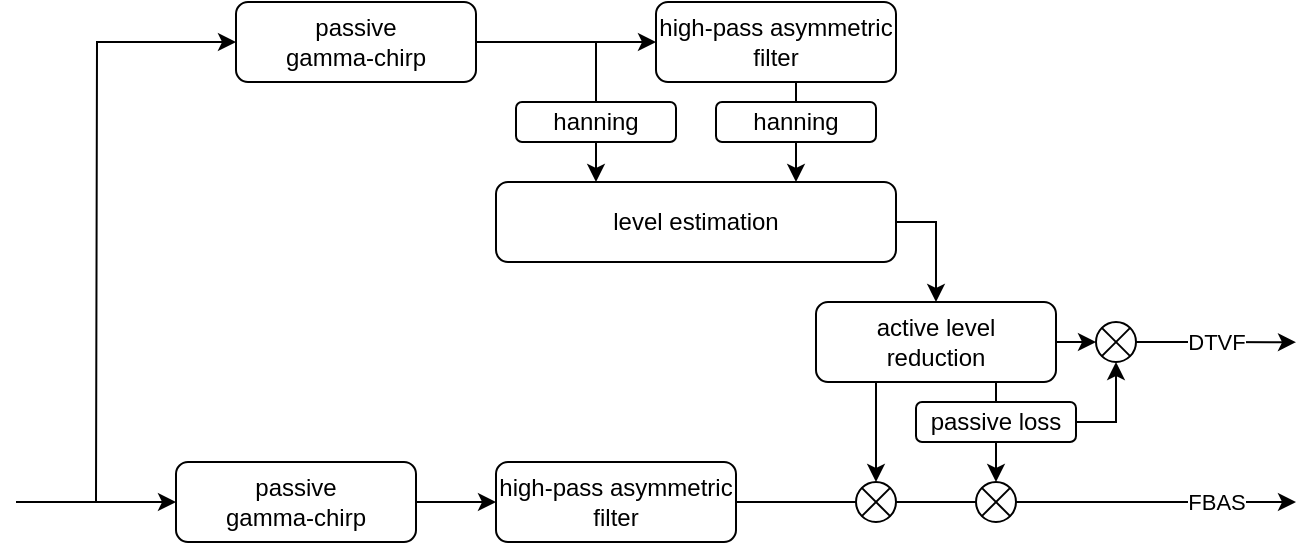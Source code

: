 <mxfile version="24.2.8" type="github">
  <diagram name="Seite-1" id="JyO19XCZA-VfbG-IncaB">
    <mxGraphModel dx="1195" dy="628" grid="1" gridSize="10" guides="1" tooltips="1" connect="1" arrows="1" fold="1" page="1" pageScale="1" pageWidth="827" pageHeight="1169" math="0" shadow="0">
      <root>
        <mxCell id="0" />
        <mxCell id="1" parent="0" />
        <mxCell id="rAtiAqs2E1KQbYrhvjge-1" style="edgeStyle=orthogonalEdgeStyle;rounded=0;orthogonalLoop=1;jettySize=auto;html=1;exitX=1;exitY=0.5;exitDx=0;exitDy=0;entryX=0;entryY=0.5;entryDx=0;entryDy=0;" edge="1" parent="1" source="rAtiAqs2E1KQbYrhvjge-3" target="rAtiAqs2E1KQbYrhvjge-5">
          <mxGeometry relative="1" as="geometry" />
        </mxCell>
        <mxCell id="rAtiAqs2E1KQbYrhvjge-2" style="edgeStyle=orthogonalEdgeStyle;rounded=0;orthogonalLoop=1;jettySize=auto;html=1;exitX=0;exitY=0.5;exitDx=0;exitDy=0;startArrow=classic;startFill=1;endArrow=none;endFill=0;" edge="1" parent="1" source="rAtiAqs2E1KQbYrhvjge-3">
          <mxGeometry relative="1" as="geometry">
            <mxPoint x="134" y="370" as="targetPoint" />
          </mxGeometry>
        </mxCell>
        <mxCell id="rAtiAqs2E1KQbYrhvjge-3" value="&lt;div&gt;passive&lt;/div&gt;&lt;div&gt;gamma-chirp&lt;br&gt;&lt;/div&gt;" style="rounded=1;whiteSpace=wrap;html=1;" vertex="1" parent="1">
          <mxGeometry x="204" y="120" width="120" height="40" as="geometry" />
        </mxCell>
        <mxCell id="rAtiAqs2E1KQbYrhvjge-4" style="edgeStyle=orthogonalEdgeStyle;rounded=0;orthogonalLoop=1;jettySize=auto;html=1;exitX=0.5;exitY=1;exitDx=0;exitDy=0;entryX=0.5;entryY=0;entryDx=0;entryDy=0;endArrow=none;endFill=0;" edge="1" parent="1" source="rAtiAqs2E1KQbYrhvjge-5" target="rAtiAqs2E1KQbYrhvjge-10">
          <mxGeometry relative="1" as="geometry" />
        </mxCell>
        <mxCell id="rAtiAqs2E1KQbYrhvjge-5" value="&lt;span class=&quot;fontstyle0&quot;&gt;high-pass asymmetric filter&lt;/span&gt;" style="rounded=1;whiteSpace=wrap;html=1;" vertex="1" parent="1">
          <mxGeometry x="414" y="120" width="120" height="40" as="geometry" />
        </mxCell>
        <mxCell id="rAtiAqs2E1KQbYrhvjge-6" style="edgeStyle=orthogonalEdgeStyle;rounded=0;orthogonalLoop=1;jettySize=auto;html=1;exitX=0.5;exitY=1;exitDx=0;exitDy=0;entryX=0.25;entryY=0;entryDx=0;entryDy=0;" edge="1" parent="1" source="rAtiAqs2E1KQbYrhvjge-8" target="rAtiAqs2E1KQbYrhvjge-12">
          <mxGeometry relative="1" as="geometry" />
        </mxCell>
        <mxCell id="rAtiAqs2E1KQbYrhvjge-7" style="edgeStyle=orthogonalEdgeStyle;rounded=0;orthogonalLoop=1;jettySize=auto;html=1;exitX=0.5;exitY=0;exitDx=0;exitDy=0;endArrow=none;endFill=0;" edge="1" parent="1" source="rAtiAqs2E1KQbYrhvjge-8">
          <mxGeometry relative="1" as="geometry">
            <mxPoint x="384" y="140" as="targetPoint" />
          </mxGeometry>
        </mxCell>
        <mxCell id="rAtiAqs2E1KQbYrhvjge-8" value="hanning" style="rounded=1;whiteSpace=wrap;html=1;" vertex="1" parent="1">
          <mxGeometry x="344" y="170" width="80" height="20" as="geometry" />
        </mxCell>
        <mxCell id="rAtiAqs2E1KQbYrhvjge-9" style="edgeStyle=orthogonalEdgeStyle;rounded=0;orthogonalLoop=1;jettySize=auto;html=1;exitX=0.5;exitY=1;exitDx=0;exitDy=0;entryX=0.75;entryY=0;entryDx=0;entryDy=0;" edge="1" parent="1" source="rAtiAqs2E1KQbYrhvjge-10" target="rAtiAqs2E1KQbYrhvjge-12">
          <mxGeometry relative="1" as="geometry" />
        </mxCell>
        <mxCell id="rAtiAqs2E1KQbYrhvjge-10" value="hanning" style="rounded=1;whiteSpace=wrap;html=1;" vertex="1" parent="1">
          <mxGeometry x="444" y="170" width="80" height="20" as="geometry" />
        </mxCell>
        <mxCell id="rAtiAqs2E1KQbYrhvjge-11" style="edgeStyle=orthogonalEdgeStyle;rounded=0;orthogonalLoop=1;jettySize=auto;html=1;exitX=1;exitY=0.5;exitDx=0;exitDy=0;" edge="1" parent="1" source="rAtiAqs2E1KQbYrhvjge-12" target="rAtiAqs2E1KQbYrhvjge-16">
          <mxGeometry relative="1" as="geometry" />
        </mxCell>
        <mxCell id="rAtiAqs2E1KQbYrhvjge-12" value="level estimation" style="rounded=1;whiteSpace=wrap;html=1;" vertex="1" parent="1">
          <mxGeometry x="334" y="210" width="200" height="40" as="geometry" />
        </mxCell>
        <mxCell id="rAtiAqs2E1KQbYrhvjge-13" style="edgeStyle=orthogonalEdgeStyle;rounded=0;orthogonalLoop=1;jettySize=auto;html=1;exitX=0.75;exitY=1;exitDx=0;exitDy=0;entryX=0.5;entryY=0;entryDx=0;entryDy=0;" edge="1" parent="1" source="rAtiAqs2E1KQbYrhvjge-16" target="rAtiAqs2E1KQbYrhvjge-27">
          <mxGeometry relative="1" as="geometry" />
        </mxCell>
        <mxCell id="rAtiAqs2E1KQbYrhvjge-14" style="edgeStyle=orthogonalEdgeStyle;rounded=0;orthogonalLoop=1;jettySize=auto;html=1;exitX=0.25;exitY=1;exitDx=0;exitDy=0;entryX=0.5;entryY=0;entryDx=0;entryDy=0;" edge="1" parent="1" source="rAtiAqs2E1KQbYrhvjge-16" target="rAtiAqs2E1KQbYrhvjge-23">
          <mxGeometry relative="1" as="geometry" />
        </mxCell>
        <mxCell id="rAtiAqs2E1KQbYrhvjge-15" style="edgeStyle=orthogonalEdgeStyle;rounded=0;orthogonalLoop=1;jettySize=auto;html=1;exitX=1;exitY=0.5;exitDx=0;exitDy=0;entryX=0;entryY=0.5;entryDx=0;entryDy=0;" edge="1" parent="1" source="rAtiAqs2E1KQbYrhvjge-16" target="rAtiAqs2E1KQbYrhvjge-33">
          <mxGeometry relative="1" as="geometry" />
        </mxCell>
        <mxCell id="rAtiAqs2E1KQbYrhvjge-16" value="&lt;div&gt;active level&lt;/div&gt;&lt;div&gt;reduction&lt;br&gt;&lt;/div&gt;" style="rounded=1;whiteSpace=wrap;html=1;" vertex="1" parent="1">
          <mxGeometry x="494" y="270" width="120" height="40" as="geometry" />
        </mxCell>
        <mxCell id="rAtiAqs2E1KQbYrhvjge-17" style="edgeStyle=orthogonalEdgeStyle;rounded=0;orthogonalLoop=1;jettySize=auto;html=1;exitX=1;exitY=0.5;exitDx=0;exitDy=0;entryX=0;entryY=0.5;entryDx=0;entryDy=0;" edge="1" parent="1" source="rAtiAqs2E1KQbYrhvjge-19" target="rAtiAqs2E1KQbYrhvjge-21">
          <mxGeometry relative="1" as="geometry" />
        </mxCell>
        <mxCell id="rAtiAqs2E1KQbYrhvjge-18" style="edgeStyle=orthogonalEdgeStyle;rounded=0;orthogonalLoop=1;jettySize=auto;html=1;exitX=0;exitY=0.5;exitDx=0;exitDy=0;endArrow=none;endFill=0;startArrow=classic;startFill=1;" edge="1" parent="1" source="rAtiAqs2E1KQbYrhvjge-19">
          <mxGeometry relative="1" as="geometry">
            <mxPoint x="94" y="370" as="targetPoint" />
          </mxGeometry>
        </mxCell>
        <mxCell id="rAtiAqs2E1KQbYrhvjge-19" value="&lt;div&gt;passive&lt;/div&gt;&lt;div&gt;gamma-chirp&lt;br&gt;&lt;/div&gt;" style="rounded=1;whiteSpace=wrap;html=1;" vertex="1" parent="1">
          <mxGeometry x="174" y="350" width="120" height="40" as="geometry" />
        </mxCell>
        <mxCell id="rAtiAqs2E1KQbYrhvjge-20" style="edgeStyle=orthogonalEdgeStyle;rounded=0;orthogonalLoop=1;jettySize=auto;html=1;exitX=1;exitY=0.5;exitDx=0;exitDy=0;entryX=0;entryY=0.5;entryDx=0;entryDy=0;endArrow=none;endFill=0;" edge="1" parent="1" source="rAtiAqs2E1KQbYrhvjge-21" target="rAtiAqs2E1KQbYrhvjge-23">
          <mxGeometry relative="1" as="geometry" />
        </mxCell>
        <mxCell id="rAtiAqs2E1KQbYrhvjge-21" value="&lt;span class=&quot;fontstyle0&quot;&gt;high-pass asymmetric filter&lt;/span&gt; " style="rounded=1;whiteSpace=wrap;html=1;" vertex="1" parent="1">
          <mxGeometry x="334" y="350" width="120" height="40" as="geometry" />
        </mxCell>
        <mxCell id="rAtiAqs2E1KQbYrhvjge-22" style="edgeStyle=orthogonalEdgeStyle;rounded=0;orthogonalLoop=1;jettySize=auto;html=1;exitX=1;exitY=0.5;exitDx=0;exitDy=0;entryX=0;entryY=0.5;entryDx=0;entryDy=0;endArrow=none;endFill=0;" edge="1" parent="1" source="rAtiAqs2E1KQbYrhvjge-23" target="rAtiAqs2E1KQbYrhvjge-27">
          <mxGeometry relative="1" as="geometry" />
        </mxCell>
        <mxCell id="rAtiAqs2E1KQbYrhvjge-23" value="" style="ellipse;whiteSpace=wrap;html=1;aspect=fixed;" vertex="1" parent="1">
          <mxGeometry x="514" y="360" width="20" height="20" as="geometry" />
        </mxCell>
        <mxCell id="rAtiAqs2E1KQbYrhvjge-24" style="rounded=0;orthogonalLoop=1;jettySize=auto;html=1;exitX=0;exitY=1;exitDx=0;exitDy=0;entryX=1;entryY=0;entryDx=0;entryDy=0;endArrow=none;endFill=0;" edge="1" parent="1" source="rAtiAqs2E1KQbYrhvjge-23" target="rAtiAqs2E1KQbYrhvjge-23">
          <mxGeometry relative="1" as="geometry" />
        </mxCell>
        <mxCell id="rAtiAqs2E1KQbYrhvjge-25" style="rounded=0;orthogonalLoop=1;jettySize=auto;html=1;exitX=0;exitY=0;exitDx=0;exitDy=0;entryX=1;entryY=1;entryDx=0;entryDy=0;endArrow=none;endFill=0;" edge="1" parent="1" source="rAtiAqs2E1KQbYrhvjge-23" target="rAtiAqs2E1KQbYrhvjge-23">
          <mxGeometry relative="1" as="geometry" />
        </mxCell>
        <mxCell id="rAtiAqs2E1KQbYrhvjge-26" value="FBAS" style="edgeStyle=orthogonalEdgeStyle;rounded=0;orthogonalLoop=1;jettySize=auto;exitX=1;exitY=0.5;exitDx=0;exitDy=0;spacingLeft=0;html=1;labelBorderColor=none;textShadow=0;" edge="1" parent="1" source="rAtiAqs2E1KQbYrhvjge-27">
          <mxGeometry x="0.431" relative="1" as="geometry">
            <mxPoint x="734" y="370" as="targetPoint" />
            <mxPoint as="offset" />
          </mxGeometry>
        </mxCell>
        <mxCell id="rAtiAqs2E1KQbYrhvjge-27" value="" style="ellipse;whiteSpace=wrap;html=1;aspect=fixed;" vertex="1" parent="1">
          <mxGeometry x="574" y="360" width="20" height="20" as="geometry" />
        </mxCell>
        <mxCell id="rAtiAqs2E1KQbYrhvjge-28" style="rounded=0;orthogonalLoop=1;jettySize=auto;html=1;exitX=0;exitY=1;exitDx=0;exitDy=0;entryX=1;entryY=0;entryDx=0;entryDy=0;endArrow=none;endFill=0;" edge="1" parent="1" source="rAtiAqs2E1KQbYrhvjge-27" target="rAtiAqs2E1KQbYrhvjge-27">
          <mxGeometry relative="1" as="geometry" />
        </mxCell>
        <mxCell id="rAtiAqs2E1KQbYrhvjge-29" style="rounded=0;orthogonalLoop=1;jettySize=auto;html=1;exitX=0;exitY=0;exitDx=0;exitDy=0;entryX=1;entryY=1;entryDx=0;entryDy=0;endArrow=none;endFill=0;" edge="1" parent="1" source="rAtiAqs2E1KQbYrhvjge-27" target="rAtiAqs2E1KQbYrhvjge-27">
          <mxGeometry relative="1" as="geometry" />
        </mxCell>
        <mxCell id="rAtiAqs2E1KQbYrhvjge-30" style="edgeStyle=orthogonalEdgeStyle;rounded=0;orthogonalLoop=1;jettySize=auto;html=1;exitX=1;exitY=0.5;exitDx=0;exitDy=0;entryX=0.5;entryY=1;entryDx=0;entryDy=0;" edge="1" parent="1" source="rAtiAqs2E1KQbYrhvjge-31" target="rAtiAqs2E1KQbYrhvjge-33">
          <mxGeometry relative="1" as="geometry" />
        </mxCell>
        <mxCell id="rAtiAqs2E1KQbYrhvjge-31" value="&lt;div&gt;passive loss&lt;/div&gt;" style="rounded=1;whiteSpace=wrap;html=1;" vertex="1" parent="1">
          <mxGeometry x="544" y="320" width="80" height="20" as="geometry" />
        </mxCell>
        <mxCell id="rAtiAqs2E1KQbYrhvjge-32" value="DTVF" style="edgeStyle=orthogonalEdgeStyle;rounded=0;orthogonalLoop=1;jettySize=auto;html=1;exitX=1;exitY=0.5;exitDx=0;exitDy=0;" edge="1" parent="1" source="rAtiAqs2E1KQbYrhvjge-33">
          <mxGeometry x="-0.005" relative="1" as="geometry">
            <mxPoint x="734" y="290.111" as="targetPoint" />
            <mxPoint as="offset" />
          </mxGeometry>
        </mxCell>
        <mxCell id="rAtiAqs2E1KQbYrhvjge-33" value="" style="ellipse;whiteSpace=wrap;html=1;aspect=fixed;" vertex="1" parent="1">
          <mxGeometry x="634" y="280" width="20" height="20" as="geometry" />
        </mxCell>
        <mxCell id="rAtiAqs2E1KQbYrhvjge-34" style="rounded=0;orthogonalLoop=1;jettySize=auto;html=1;exitX=0;exitY=1;exitDx=0;exitDy=0;entryX=1;entryY=0;entryDx=0;entryDy=0;endArrow=none;endFill=0;" edge="1" parent="1" source="rAtiAqs2E1KQbYrhvjge-33" target="rAtiAqs2E1KQbYrhvjge-33">
          <mxGeometry relative="1" as="geometry" />
        </mxCell>
        <mxCell id="rAtiAqs2E1KQbYrhvjge-35" style="rounded=0;orthogonalLoop=1;jettySize=auto;html=1;exitX=0;exitY=0;exitDx=0;exitDy=0;entryX=1;entryY=1;entryDx=0;entryDy=0;endArrow=none;endFill=0;" edge="1" parent="1" source="rAtiAqs2E1KQbYrhvjge-33" target="rAtiAqs2E1KQbYrhvjge-33">
          <mxGeometry relative="1" as="geometry" />
        </mxCell>
      </root>
    </mxGraphModel>
  </diagram>
</mxfile>
